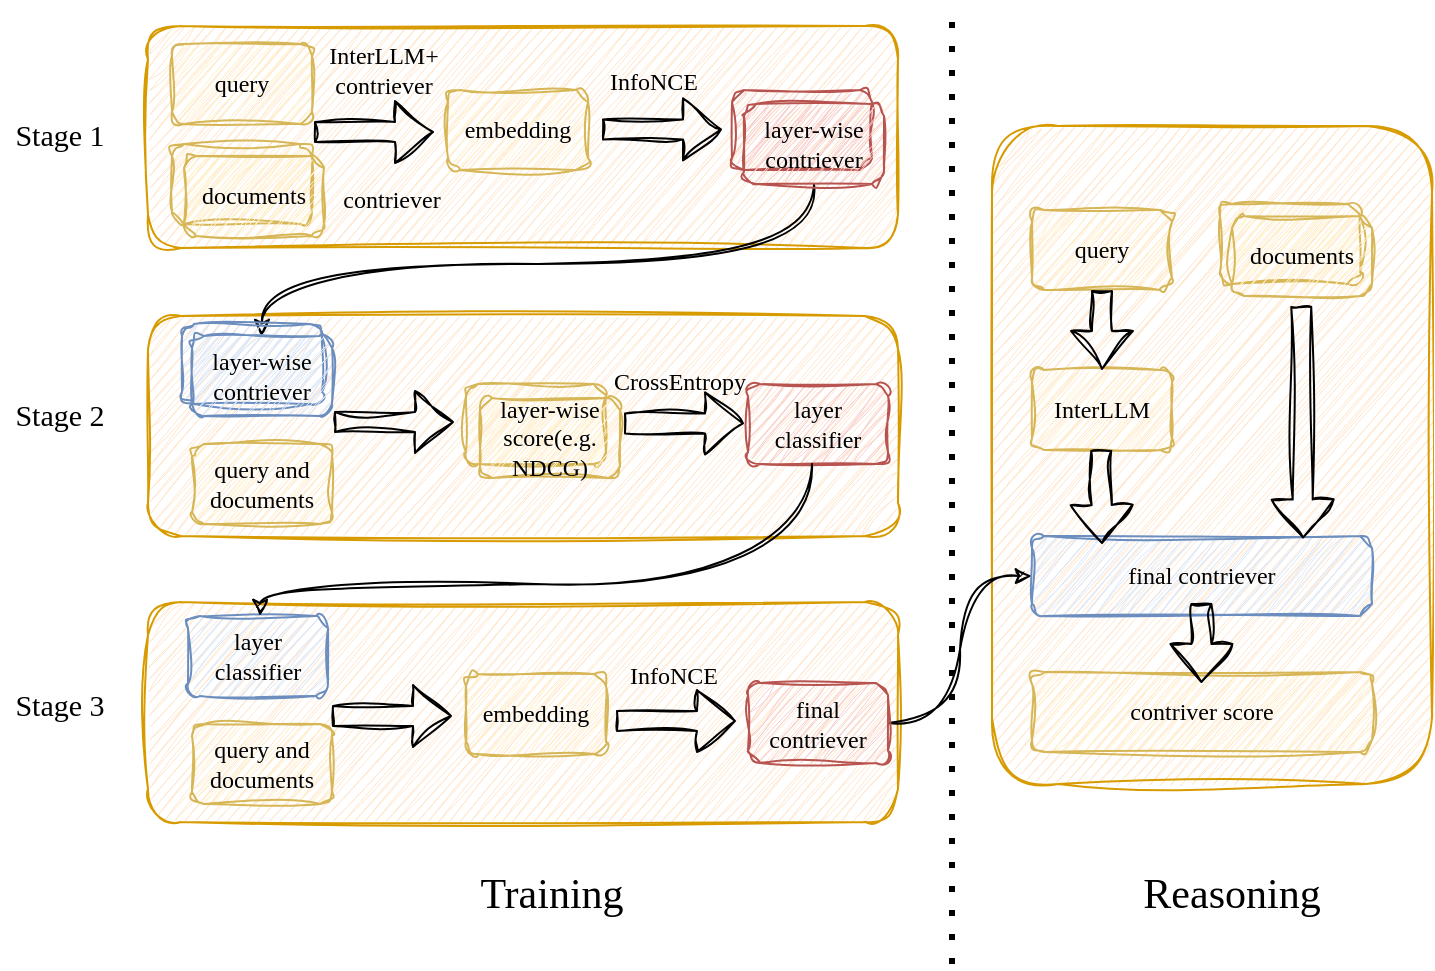 <mxfile version="27.0.4">
  <diagram name="第 1 页" id="2bCFAPYy3Ok_It1608nk">
    <mxGraphModel dx="965" dy="621" grid="1" gridSize="10" guides="1" tooltips="1" connect="1" arrows="1" fold="1" page="1" pageScale="1" pageWidth="1169" pageHeight="827" math="0" shadow="0">
      <root>
        <mxCell id="0" />
        <mxCell id="1" parent="0" />
        <mxCell id="TraEb09-dWYpg7ymhTB3-65" value="" style="rounded=1;whiteSpace=wrap;html=1;fillColor=#ffe6cc;strokeColor=#d79b00;sketch=1;curveFitting=1;jiggle=2;fontFamily=Comic Sans MS;" vertex="1" parent="1">
          <mxGeometry x="580" y="101" width="220" height="329" as="geometry" />
        </mxCell>
        <mxCell id="TraEb09-dWYpg7ymhTB3-35" value="" style="rounded=1;whiteSpace=wrap;html=1;fillColor=#ffe6cc;strokeColor=#d79b00;sketch=1;curveFitting=1;jiggle=2;fontFamily=Comic Sans MS;" vertex="1" parent="1">
          <mxGeometry x="158" y="196" width="375" height="110" as="geometry" />
        </mxCell>
        <mxCell id="TraEb09-dWYpg7ymhTB3-31" value="" style="rounded=1;whiteSpace=wrap;html=1;fillColor=#ffe6cc;strokeColor=#d79b00;sketch=1;curveFitting=1;jiggle=2;fontFamily=Comic Sans MS;" vertex="1" parent="1">
          <mxGeometry x="158" y="51" width="375" height="111" as="geometry" />
        </mxCell>
        <mxCell id="TraEb09-dWYpg7ymhTB3-1" value="query" style="rounded=1;whiteSpace=wrap;html=1;fillColor=#fff2cc;strokeColor=#d6b656;sketch=1;curveFitting=1;jiggle=2;fontFamily=Comic Sans MS;" vertex="1" parent="1">
          <mxGeometry x="170" y="60" width="70" height="40" as="geometry" />
        </mxCell>
        <mxCell id="TraEb09-dWYpg7ymhTB3-3" value="" style="rounded=1;whiteSpace=wrap;html=1;fillColor=#fff2cc;strokeColor=#d6b656;sketch=1;curveFitting=1;jiggle=2;fontFamily=Comic Sans MS;" vertex="1" parent="1">
          <mxGeometry x="170" y="110" width="70" height="40" as="geometry" />
        </mxCell>
        <mxCell id="TraEb09-dWYpg7ymhTB3-4" value="" style="shape=flexArrow;endArrow=classic;html=1;rounded=0;exitX=1;exitY=0;exitDx=0;exitDy=0;sketch=1;curveFitting=1;jiggle=2;fontFamily=Comic Sans MS;" edge="1" parent="1">
          <mxGeometry width="50" height="50" relative="1" as="geometry">
            <mxPoint x="241" y="104" as="sourcePoint" />
            <mxPoint x="301" y="104" as="targetPoint" />
          </mxGeometry>
        </mxCell>
        <mxCell id="TraEb09-dWYpg7ymhTB3-5" value="documents" style="rounded=1;whiteSpace=wrap;html=1;fillColor=#fff2cc;strokeColor=#d6b656;sketch=1;curveFitting=1;jiggle=2;fontFamily=Comic Sans MS;" vertex="1" parent="1">
          <mxGeometry x="176" y="116" width="70" height="40" as="geometry" />
        </mxCell>
        <mxCell id="TraEb09-dWYpg7ymhTB3-7" value="embedding" style="rounded=1;whiteSpace=wrap;html=1;fillColor=#fff2cc;strokeColor=#d6b656;sketch=1;curveFitting=1;jiggle=2;fontFamily=Comic Sans MS;" vertex="1" parent="1">
          <mxGeometry x="308" y="83" width="70" height="40" as="geometry" />
        </mxCell>
        <mxCell id="TraEb09-dWYpg7ymhTB3-8" value="" style="rounded=1;whiteSpace=wrap;html=1;fillColor=#f8cecc;strokeColor=#b85450;sketch=1;curveFitting=1;jiggle=2;fontFamily=Comic Sans MS;" vertex="1" parent="1">
          <mxGeometry x="450" y="83" width="70" height="40" as="geometry" />
        </mxCell>
        <mxCell id="TraEb09-dWYpg7ymhTB3-9" value="" style="shape=flexArrow;endArrow=classic;html=1;rounded=0;exitX=1;exitY=0;exitDx=0;exitDy=0;sketch=1;curveFitting=1;jiggle=2;fontFamily=Comic Sans MS;" edge="1" parent="1">
          <mxGeometry width="50" height="50" relative="1" as="geometry">
            <mxPoint x="385" y="102.71" as="sourcePoint" />
            <mxPoint x="445" y="102.71" as="targetPoint" />
          </mxGeometry>
        </mxCell>
        <mxCell id="TraEb09-dWYpg7ymhTB3-70" style="edgeStyle=orthogonalEdgeStyle;rounded=0;orthogonalLoop=1;jettySize=auto;html=1;entryX=0.5;entryY=0;entryDx=0;entryDy=0;curved=1;sketch=1;curveFitting=1;jiggle=2;" edge="1" parent="1" source="TraEb09-dWYpg7ymhTB3-10" target="TraEb09-dWYpg7ymhTB3-18">
          <mxGeometry relative="1" as="geometry">
            <Array as="points">
              <mxPoint x="491" y="170" />
              <mxPoint x="215" y="170" />
            </Array>
          </mxGeometry>
        </mxCell>
        <mxCell id="TraEb09-dWYpg7ymhTB3-10" value="&lt;div&gt;layer-wise&lt;/div&gt;contriever" style="rounded=1;whiteSpace=wrap;html=1;fillColor=#f8cecc;strokeColor=#b85450;sketch=1;curveFitting=1;jiggle=2;fontFamily=Comic Sans MS;" vertex="1" parent="1">
          <mxGeometry x="456" y="90" width="70" height="40" as="geometry" />
        </mxCell>
        <mxCell id="TraEb09-dWYpg7ymhTB3-12" value="query and documents" style="rounded=1;whiteSpace=wrap;html=1;fillColor=#fff2cc;strokeColor=#d6b656;sketch=1;curveFitting=1;jiggle=2;fontFamily=Comic Sans MS;" vertex="1" parent="1">
          <mxGeometry x="180" y="260" width="70" height="40" as="geometry" />
        </mxCell>
        <mxCell id="TraEb09-dWYpg7ymhTB3-17" value="" style="rounded=1;whiteSpace=wrap;html=1;fillColor=#dae8fc;strokeColor=#6c8ebf;sketch=1;curveFitting=1;jiggle=2;fontFamily=Comic Sans MS;" vertex="1" parent="1">
          <mxGeometry x="175" y="200" width="70" height="40" as="geometry" />
        </mxCell>
        <mxCell id="TraEb09-dWYpg7ymhTB3-18" value="&lt;div&gt;layer-wise&lt;/div&gt;contriever" style="rounded=1;whiteSpace=wrap;html=1;fillColor=#dae8fc;strokeColor=#6c8ebf;sketch=1;curveFitting=1;jiggle=2;fontFamily=Comic Sans MS;" vertex="1" parent="1">
          <mxGeometry x="180" y="206" width="70" height="40" as="geometry" />
        </mxCell>
        <mxCell id="TraEb09-dWYpg7ymhTB3-20" value="" style="rounded=1;whiteSpace=wrap;html=1;fillColor=#fff2cc;strokeColor=#d6b656;sketch=1;curveFitting=1;jiggle=2;fontFamily=Comic Sans MS;" vertex="1" parent="1">
          <mxGeometry x="317" y="230" width="70" height="40" as="geometry" />
        </mxCell>
        <mxCell id="TraEb09-dWYpg7ymhTB3-21" value="&lt;div&gt;layer-wise&lt;/div&gt;score(e.g. NDCG)" style="rounded=1;whiteSpace=wrap;html=1;fillColor=#fff2cc;strokeColor=#d6b656;sketch=1;curveFitting=1;jiggle=2;fontFamily=Comic Sans MS;" vertex="1" parent="1">
          <mxGeometry x="324" y="237" width="70" height="40" as="geometry" />
        </mxCell>
        <mxCell id="TraEb09-dWYpg7ymhTB3-22" value="layer&lt;div&gt;classifier&lt;/div&gt;" style="rounded=1;whiteSpace=wrap;html=1;fillColor=#f8cecc;strokeColor=#b85450;sketch=1;curveFitting=1;jiggle=2;fontFamily=Comic Sans MS;" vertex="1" parent="1">
          <mxGeometry x="458" y="230" width="70" height="40" as="geometry" />
        </mxCell>
        <mxCell id="TraEb09-dWYpg7ymhTB3-25" value="InfoNCE" style="text;html=1;align=center;verticalAlign=middle;whiteSpace=wrap;rounded=0;sketch=1;curveFitting=1;jiggle=2;fontFamily=Comic Sans MS;" vertex="1" parent="1">
          <mxGeometry x="381" y="64" width="60" height="30" as="geometry" />
        </mxCell>
        <mxCell id="TraEb09-dWYpg7ymhTB3-26" value="InterLLM&lt;span style=&quot;background-color: transparent; color: light-dark(rgb(0, 0, 0), rgb(255, 255, 255));&quot;&gt;+&lt;/span&gt;&lt;div&gt;contriever&lt;/div&gt;" style="text;html=1;align=center;verticalAlign=middle;whiteSpace=wrap;rounded=0;sketch=1;curveFitting=1;jiggle=2;fontFamily=Comic Sans MS;" vertex="1" parent="1">
          <mxGeometry x="246" y="51" width="60" height="43" as="geometry" />
        </mxCell>
        <mxCell id="TraEb09-dWYpg7ymhTB3-27" value="contriever" style="text;html=1;align=center;verticalAlign=middle;whiteSpace=wrap;rounded=0;sketch=1;curveFitting=1;jiggle=2;fontFamily=Comic Sans MS;" vertex="1" parent="1">
          <mxGeometry x="250" y="123" width="60" height="30" as="geometry" />
        </mxCell>
        <mxCell id="TraEb09-dWYpg7ymhTB3-33" value="" style="shape=flexArrow;endArrow=classic;html=1;rounded=0;exitX=1;exitY=0;exitDx=0;exitDy=0;sketch=1;curveFitting=1;jiggle=2;fontFamily=Comic Sans MS;" edge="1" parent="1">
          <mxGeometry width="50" height="50" relative="1" as="geometry">
            <mxPoint x="251" y="249" as="sourcePoint" />
            <mxPoint x="311" y="249" as="targetPoint" />
          </mxGeometry>
        </mxCell>
        <mxCell id="TraEb09-dWYpg7ymhTB3-34" value="" style="shape=flexArrow;endArrow=classic;html=1;rounded=0;exitX=1;exitY=0;exitDx=0;exitDy=0;sketch=1;curveFitting=1;jiggle=2;fontFamily=Comic Sans MS;" edge="1" parent="1">
          <mxGeometry width="50" height="50" relative="1" as="geometry">
            <mxPoint x="396" y="249.71" as="sourcePoint" />
            <mxPoint x="456" y="249.71" as="targetPoint" />
          </mxGeometry>
        </mxCell>
        <mxCell id="TraEb09-dWYpg7ymhTB3-36" value="CrossEntropy" style="text;html=1;align=center;verticalAlign=middle;whiteSpace=wrap;rounded=0;sketch=1;curveFitting=1;jiggle=2;fontFamily=Comic Sans MS;" vertex="1" parent="1">
          <mxGeometry x="394" y="214" width="60" height="30" as="geometry" />
        </mxCell>
        <mxCell id="TraEb09-dWYpg7ymhTB3-37" value="" style="rounded=1;whiteSpace=wrap;html=1;fillColor=#ffe6cc;strokeColor=#d79b00;sketch=1;curveFitting=1;jiggle=2;fontFamily=Comic Sans MS;" vertex="1" parent="1">
          <mxGeometry x="158" y="339" width="375" height="110" as="geometry" />
        </mxCell>
        <mxCell id="TraEb09-dWYpg7ymhTB3-38" value="query and documents" style="rounded=1;whiteSpace=wrap;html=1;fillColor=#fff2cc;strokeColor=#d6b656;sketch=1;curveFitting=1;jiggle=2;fontFamily=Comic Sans MS;" vertex="1" parent="1">
          <mxGeometry x="180" y="400" width="70" height="40" as="geometry" />
        </mxCell>
        <mxCell id="TraEb09-dWYpg7ymhTB3-39" value="layer&lt;div&gt;classifier&lt;/div&gt;" style="rounded=1;whiteSpace=wrap;html=1;fillColor=#dae8fc;strokeColor=#6c8ebf;sketch=1;curveFitting=1;jiggle=2;fontFamily=Comic Sans MS;" vertex="1" parent="1">
          <mxGeometry x="178" y="346" width="70" height="40" as="geometry" />
        </mxCell>
        <mxCell id="TraEb09-dWYpg7ymhTB3-72" style="edgeStyle=orthogonalEdgeStyle;rounded=0;orthogonalLoop=1;jettySize=auto;html=1;entryX=0;entryY=0.5;entryDx=0;entryDy=0;curved=1;sketch=1;curveFitting=1;jiggle=2;" edge="1" parent="1" source="TraEb09-dWYpg7ymhTB3-43" target="TraEb09-dWYpg7ymhTB3-55">
          <mxGeometry relative="1" as="geometry" />
        </mxCell>
        <mxCell id="TraEb09-dWYpg7ymhTB3-43" value="final contriever" style="rounded=1;whiteSpace=wrap;html=1;fillColor=#f8cecc;strokeColor=#b85450;sketch=1;curveFitting=1;jiggle=2;fontFamily=Comic Sans MS;" vertex="1" parent="1">
          <mxGeometry x="458" y="379.5" width="70" height="40" as="geometry" />
        </mxCell>
        <mxCell id="TraEb09-dWYpg7ymhTB3-44" value="" style="shape=flexArrow;endArrow=classic;html=1;rounded=0;exitX=1;exitY=0;exitDx=0;exitDy=0;sketch=1;curveFitting=1;jiggle=2;fontFamily=Comic Sans MS;" edge="1" parent="1">
          <mxGeometry width="50" height="50" relative="1" as="geometry">
            <mxPoint x="392" y="398.5" as="sourcePoint" />
            <mxPoint x="452" y="398.5" as="targetPoint" />
          </mxGeometry>
        </mxCell>
        <mxCell id="TraEb09-dWYpg7ymhTB3-47" value="Stage 1" style="text;html=1;align=center;verticalAlign=middle;whiteSpace=wrap;rounded=0;sketch=1;curveFitting=1;jiggle=2;fontFamily=Comic Sans MS;fontSize=15;" vertex="1" parent="1">
          <mxGeometry x="84" y="90" width="60" height="30" as="geometry" />
        </mxCell>
        <mxCell id="TraEb09-dWYpg7ymhTB3-48" value="Stage 2" style="text;html=1;align=center;verticalAlign=middle;whiteSpace=wrap;rounded=0;sketch=1;curveFitting=1;jiggle=2;fontFamily=Comic Sans MS;fontSize=15;" vertex="1" parent="1">
          <mxGeometry x="84" y="230" width="60" height="30" as="geometry" />
        </mxCell>
        <mxCell id="TraEb09-dWYpg7ymhTB3-49" value="Stage 3" style="text;html=1;align=center;verticalAlign=middle;whiteSpace=wrap;rounded=0;sketch=1;curveFitting=1;jiggle=2;fontFamily=Comic Sans MS;fontSize=15;" vertex="1" parent="1">
          <mxGeometry x="84" y="375" width="60" height="30" as="geometry" />
        </mxCell>
        <mxCell id="TraEb09-dWYpg7ymhTB3-50" value="InfoNCE" style="text;html=1;align=center;verticalAlign=middle;whiteSpace=wrap;rounded=0;sketch=1;curveFitting=1;jiggle=2;fontFamily=Comic Sans MS;" vertex="1" parent="1">
          <mxGeometry x="391" y="360.5" width="60" height="30" as="geometry" />
        </mxCell>
        <mxCell id="TraEb09-dWYpg7ymhTB3-51" value="" style="endArrow=none;dashed=1;html=1;dashPattern=1 3;strokeWidth=3;rounded=0;" edge="1" parent="1">
          <mxGeometry width="50" height="50" relative="1" as="geometry">
            <mxPoint x="560" y="520" as="sourcePoint" />
            <mxPoint x="560" y="40" as="targetPoint" />
          </mxGeometry>
        </mxCell>
        <mxCell id="TraEb09-dWYpg7ymhTB3-52" value="query" style="rounded=1;whiteSpace=wrap;html=1;fillColor=#fff2cc;strokeColor=#d6b656;sketch=1;curveFitting=1;jiggle=2;fontFamily=Comic Sans MS;" vertex="1" parent="1">
          <mxGeometry x="600" y="143" width="70" height="40" as="geometry" />
        </mxCell>
        <mxCell id="TraEb09-dWYpg7ymhTB3-53" value="" style="rounded=1;whiteSpace=wrap;html=1;fillColor=#fff2cc;strokeColor=#d6b656;sketch=1;curveFitting=1;jiggle=2;fontFamily=Comic Sans MS;" vertex="1" parent="1">
          <mxGeometry x="694" y="140" width="70" height="40" as="geometry" />
        </mxCell>
        <mxCell id="TraEb09-dWYpg7ymhTB3-54" value="documents" style="rounded=1;whiteSpace=wrap;html=1;fillColor=#fff2cc;strokeColor=#d6b656;sketch=1;curveFitting=1;jiggle=2;fontFamily=Comic Sans MS;" vertex="1" parent="1">
          <mxGeometry x="700" y="146" width="70" height="40" as="geometry" />
        </mxCell>
        <mxCell id="TraEb09-dWYpg7ymhTB3-55" value="final contriever" style="rounded=1;whiteSpace=wrap;html=1;fillColor=#dae8fc;strokeColor=#6c8ebf;sketch=1;curveFitting=1;jiggle=2;fontFamily=Comic Sans MS;" vertex="1" parent="1">
          <mxGeometry x="600" y="306" width="170" height="40" as="geometry" />
        </mxCell>
        <mxCell id="TraEb09-dWYpg7ymhTB3-56" value="InterLLM" style="rounded=1;whiteSpace=wrap;html=1;fillColor=#fff2cc;strokeColor=#d6b656;sketch=1;curveFitting=1;jiggle=2;fontFamily=Comic Sans MS;" vertex="1" parent="1">
          <mxGeometry x="600" y="223" width="70" height="40" as="geometry" />
        </mxCell>
        <mxCell id="TraEb09-dWYpg7ymhTB3-58" value="" style="shape=flexArrow;endArrow=classic;html=1;rounded=0;exitX=0.5;exitY=1;exitDx=0;exitDy=0;entryX=0.5;entryY=0;entryDx=0;entryDy=0;sketch=1;curveFitting=1;jiggle=2;" edge="1" parent="1" source="TraEb09-dWYpg7ymhTB3-52" target="TraEb09-dWYpg7ymhTB3-56">
          <mxGeometry width="50" height="50" relative="1" as="geometry">
            <mxPoint x="740" y="251" as="sourcePoint" />
            <mxPoint x="790" y="201" as="targetPoint" />
          </mxGeometry>
        </mxCell>
        <mxCell id="TraEb09-dWYpg7ymhTB3-60" value="" style="shape=flexArrow;endArrow=classic;html=1;rounded=0;exitX=0.5;exitY=1;exitDx=0;exitDy=0;entryX=0.797;entryY=0.031;entryDx=0;entryDy=0;entryPerimeter=0;sketch=1;curveFitting=1;jiggle=2;" edge="1" parent="1" target="TraEb09-dWYpg7ymhTB3-55">
          <mxGeometry width="50" height="50" relative="1" as="geometry">
            <mxPoint x="734.62" y="191" as="sourcePoint" />
            <mxPoint x="734.62" y="243" as="targetPoint" />
          </mxGeometry>
        </mxCell>
        <mxCell id="TraEb09-dWYpg7ymhTB3-63" value="" style="shape=flexArrow;endArrow=classic;html=1;rounded=0;exitX=0.5;exitY=1;exitDx=0;exitDy=0;sketch=1;curveFitting=1;jiggle=2;" edge="1" parent="1">
          <mxGeometry width="50" height="50" relative="1" as="geometry">
            <mxPoint x="634.62" y="263" as="sourcePoint" />
            <mxPoint x="635" y="310" as="targetPoint" />
          </mxGeometry>
        </mxCell>
        <mxCell id="TraEb09-dWYpg7ymhTB3-66" value="Training" style="text;html=1;align=center;verticalAlign=middle;whiteSpace=wrap;rounded=0;fontSize=21;fontFamily=Comic Sans MS;" vertex="1" parent="1">
          <mxGeometry x="270" y="460" width="180" height="50" as="geometry" />
        </mxCell>
        <mxCell id="TraEb09-dWYpg7ymhTB3-67" value="Reasoning" style="text;html=1;align=center;verticalAlign=middle;whiteSpace=wrap;rounded=0;fontSize=21;fontFamily=Comic Sans MS;" vertex="1" parent="1">
          <mxGeometry x="670" y="470" width="60" height="30" as="geometry" />
        </mxCell>
        <mxCell id="TraEb09-dWYpg7ymhTB3-68" value="" style="shape=flexArrow;endArrow=classic;html=1;rounded=0;exitX=1;exitY=0;exitDx=0;exitDy=0;sketch=1;curveFitting=1;jiggle=2;fontFamily=Comic Sans MS;" edge="1" parent="1">
          <mxGeometry width="50" height="50" relative="1" as="geometry">
            <mxPoint x="250" y="396" as="sourcePoint" />
            <mxPoint x="310" y="396" as="targetPoint" />
          </mxGeometry>
        </mxCell>
        <mxCell id="TraEb09-dWYpg7ymhTB3-69" value="embedding" style="rounded=1;whiteSpace=wrap;html=1;fillColor=#fff2cc;strokeColor=#d6b656;sketch=1;curveFitting=1;jiggle=2;fontFamily=Comic Sans MS;" vertex="1" parent="1">
          <mxGeometry x="317" y="375" width="70" height="40" as="geometry" />
        </mxCell>
        <mxCell id="TraEb09-dWYpg7ymhTB3-71" style="edgeStyle=orthogonalEdgeStyle;rounded=0;orthogonalLoop=1;jettySize=auto;html=1;entryX=0.5;entryY=0;entryDx=0;entryDy=0;curved=1;sketch=1;curveFitting=1;jiggle=2;" edge="1" parent="1">
          <mxGeometry relative="1" as="geometry">
            <mxPoint x="490" y="270" as="sourcePoint" />
            <mxPoint x="214" y="346" as="targetPoint" />
            <Array as="points">
              <mxPoint x="490" y="330" />
              <mxPoint x="214" y="330" />
            </Array>
          </mxGeometry>
        </mxCell>
        <mxCell id="TraEb09-dWYpg7ymhTB3-73" value="contriver score" style="rounded=1;whiteSpace=wrap;html=1;fillColor=#fff2cc;strokeColor=#d6b656;sketch=1;curveFitting=1;jiggle=2;fontFamily=Comic Sans MS;" vertex="1" parent="1">
          <mxGeometry x="600" y="374" width="170" height="40" as="geometry" />
        </mxCell>
        <mxCell id="TraEb09-dWYpg7ymhTB3-74" value="" style="shape=flexArrow;endArrow=classic;html=1;rounded=0;exitX=0.5;exitY=1;exitDx=0;exitDy=0;entryX=0.5;entryY=0;entryDx=0;entryDy=0;sketch=1;curveFitting=1;jiggle=2;" edge="1" parent="1">
          <mxGeometry width="50" height="50" relative="1" as="geometry">
            <mxPoint x="684.7" y="339.5" as="sourcePoint" />
            <mxPoint x="684.7" y="379.5" as="targetPoint" />
          </mxGeometry>
        </mxCell>
      </root>
    </mxGraphModel>
  </diagram>
</mxfile>

